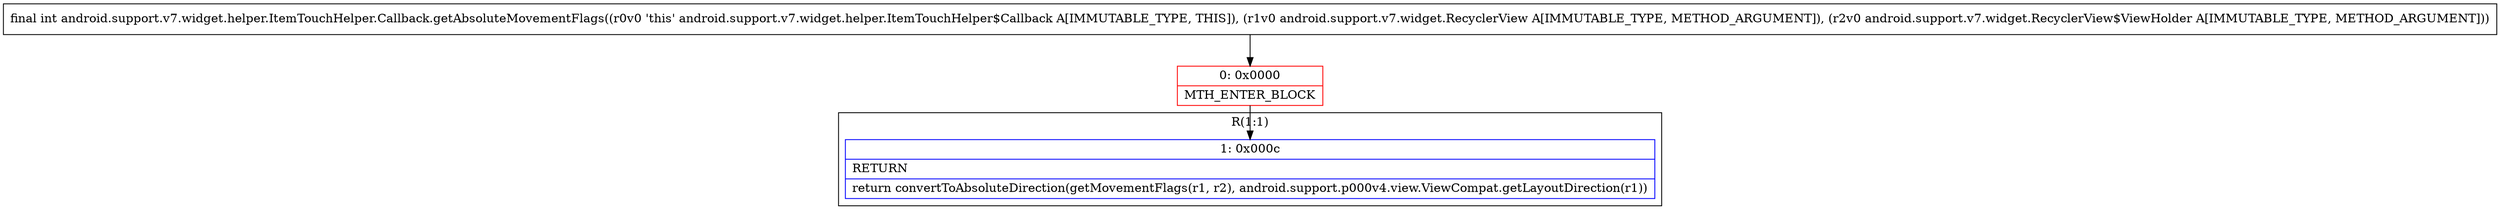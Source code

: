 digraph "CFG forandroid.support.v7.widget.helper.ItemTouchHelper.Callback.getAbsoluteMovementFlags(Landroid\/support\/v7\/widget\/RecyclerView;Landroid\/support\/v7\/widget\/RecyclerView$ViewHolder;)I" {
subgraph cluster_Region_1327210809 {
label = "R(1:1)";
node [shape=record,color=blue];
Node_1 [shape=record,label="{1\:\ 0x000c|RETURN\l|return convertToAbsoluteDirection(getMovementFlags(r1, r2), android.support.p000v4.view.ViewCompat.getLayoutDirection(r1))\l}"];
}
Node_0 [shape=record,color=red,label="{0\:\ 0x0000|MTH_ENTER_BLOCK\l}"];
MethodNode[shape=record,label="{final int android.support.v7.widget.helper.ItemTouchHelper.Callback.getAbsoluteMovementFlags((r0v0 'this' android.support.v7.widget.helper.ItemTouchHelper$Callback A[IMMUTABLE_TYPE, THIS]), (r1v0 android.support.v7.widget.RecyclerView A[IMMUTABLE_TYPE, METHOD_ARGUMENT]), (r2v0 android.support.v7.widget.RecyclerView$ViewHolder A[IMMUTABLE_TYPE, METHOD_ARGUMENT])) }"];
MethodNode -> Node_0;
Node_0 -> Node_1;
}

